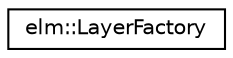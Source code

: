 digraph G
{
  edge [fontname="Helvetica",fontsize="10",labelfontname="Helvetica",labelfontsize="10"];
  node [fontname="Helvetica",fontsize="10",shape=record];
  rankdir="LR";
  Node1 [label="elm::LayerFactory",height=0.2,width=0.4,color="black", fillcolor="white", style="filled",URL="$classelm_1_1LayerFactory.html",tooltip="class for implementing layer related factory methods Such as instantiation and sequencing of multiple..."];
}
